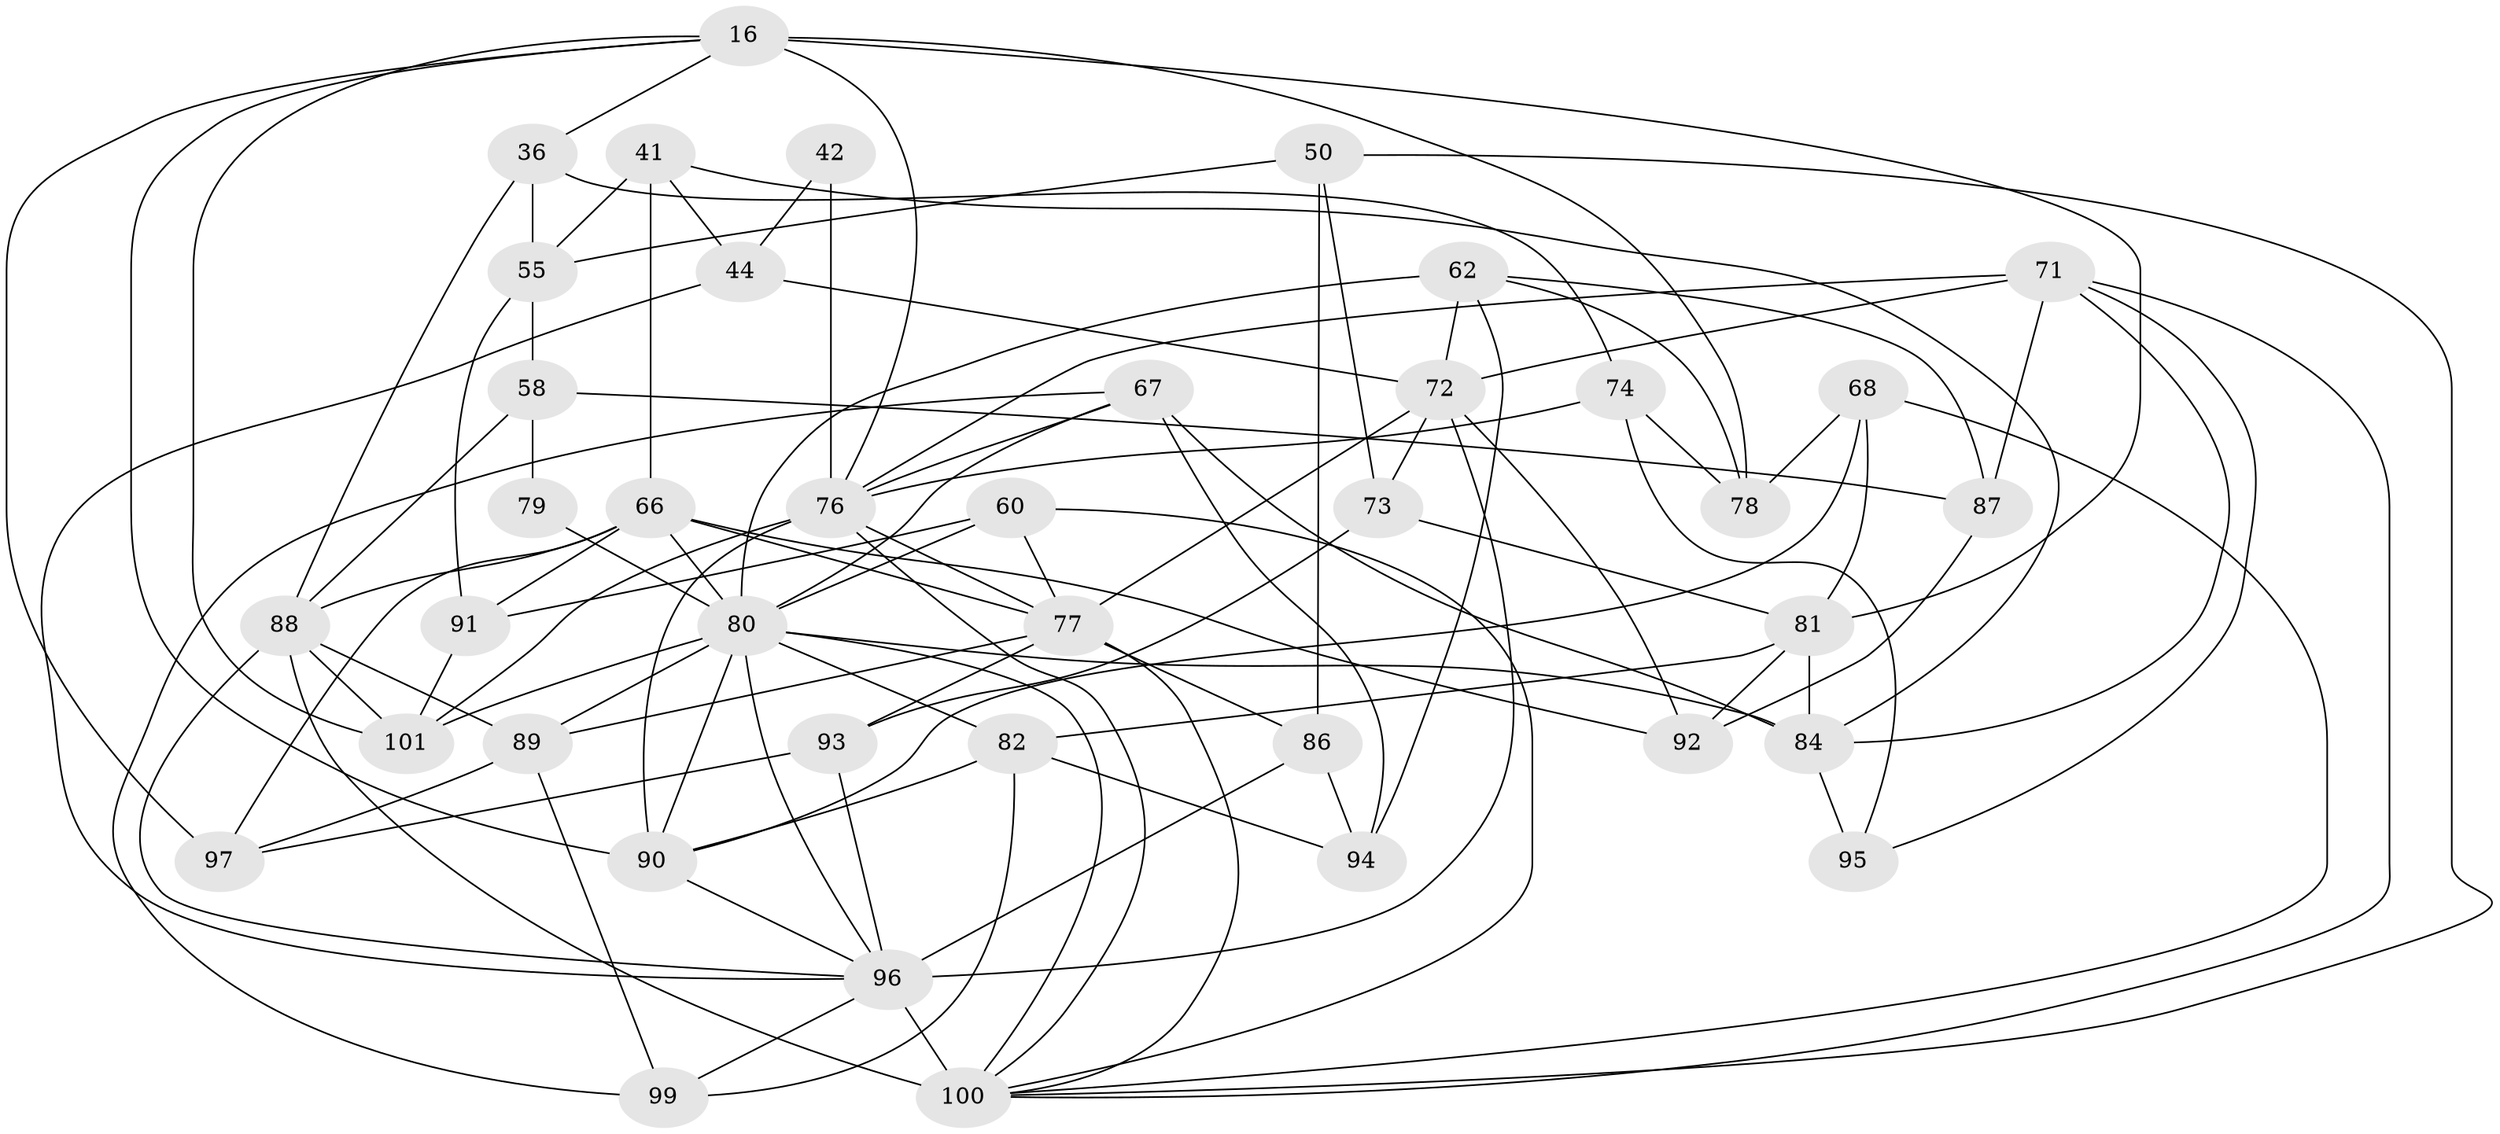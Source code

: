 // original degree distribution, {4: 1.0}
// Generated by graph-tools (version 1.1) at 2025/04/03/04/25 22:04:08]
// undirected, 40 vertices, 104 edges
graph export_dot {
graph [start="1"]
  node [color=gray90,style=filled];
  16 [super="+1+7+3"];
  36;
  41 [super="+8"];
  42;
  44;
  50;
  55 [super="+20"];
  58 [super="+17"];
  60;
  62 [super="+37"];
  66 [super="+25+23"];
  67 [super="+48"];
  68;
  71 [super="+52+53"];
  72 [super="+11+22+24"];
  73;
  74;
  76 [super="+43+40+61"];
  77 [super="+57"];
  78;
  79;
  80 [super="+59+46"];
  81 [super="+39+63"];
  82 [super="+51"];
  84 [super="+54+34"];
  86 [super="+38"];
  87;
  88 [super="+33+69"];
  89 [super="+70"];
  90 [super="+14+31"];
  91;
  92;
  93;
  94 [super="+45"];
  95;
  96 [super="+19+28+65+35+83+64"];
  97;
  99;
  100 [super="+9+85+98"];
  101 [super="+56"];
  16 -- 81 [weight=2];
  16 -- 36;
  16 -- 97;
  16 -- 90;
  16 -- 101 [weight=2];
  16 -- 78;
  16 -- 76 [weight=2];
  36 -- 74;
  36 -- 55;
  36 -- 88;
  41 -- 66 [weight=3];
  41 -- 55;
  41 -- 84;
  41 -- 44;
  42 -- 44;
  42 -- 76 [weight=3];
  44 -- 72;
  44 -- 96;
  50 -- 73;
  50 -- 86;
  50 -- 55;
  50 -- 100;
  55 -- 58 [weight=2];
  55 -- 91;
  58 -- 79 [weight=2];
  58 -- 87;
  58 -- 88;
  60 -- 91;
  60 -- 77;
  60 -- 80;
  60 -- 100;
  62 -- 87;
  62 -- 94;
  62 -- 72 [weight=2];
  62 -- 80;
  62 -- 78;
  66 -- 97;
  66 -- 77;
  66 -- 92;
  66 -- 91;
  66 -- 80;
  66 -- 88 [weight=2];
  67 -- 99;
  67 -- 76 [weight=2];
  67 -- 80;
  67 -- 84 [weight=2];
  67 -- 94 [weight=2];
  68 -- 78;
  68 -- 100;
  68 -- 90;
  68 -- 81;
  71 -- 87;
  71 -- 72 [weight=2];
  71 -- 95;
  71 -- 100 [weight=2];
  71 -- 84;
  71 -- 76;
  72 -- 92;
  72 -- 77 [weight=2];
  72 -- 96 [weight=3];
  72 -- 73;
  73 -- 93;
  73 -- 81;
  74 -- 95;
  74 -- 78;
  74 -- 76;
  76 -- 101;
  76 -- 90;
  76 -- 77 [weight=2];
  76 -- 100;
  77 -- 86;
  77 -- 93;
  77 -- 100;
  77 -- 89;
  79 -- 80 [weight=2];
  80 -- 89 [weight=2];
  80 -- 84;
  80 -- 96 [weight=3];
  80 -- 101;
  80 -- 82 [weight=2];
  80 -- 90 [weight=2];
  80 -- 100;
  81 -- 82 [weight=2];
  81 -- 92;
  81 -- 84;
  82 -- 99;
  82 -- 90 [weight=2];
  82 -- 94;
  84 -- 95 [weight=2];
  86 -- 94 [weight=2];
  86 -- 96 [weight=2];
  87 -- 92;
  88 -- 89;
  88 -- 100;
  88 -- 101;
  88 -- 96;
  89 -- 99;
  89 -- 97;
  90 -- 96;
  91 -- 101;
  93 -- 97;
  93 -- 96;
  96 -- 100 [weight=7];
  96 -- 99;
}
